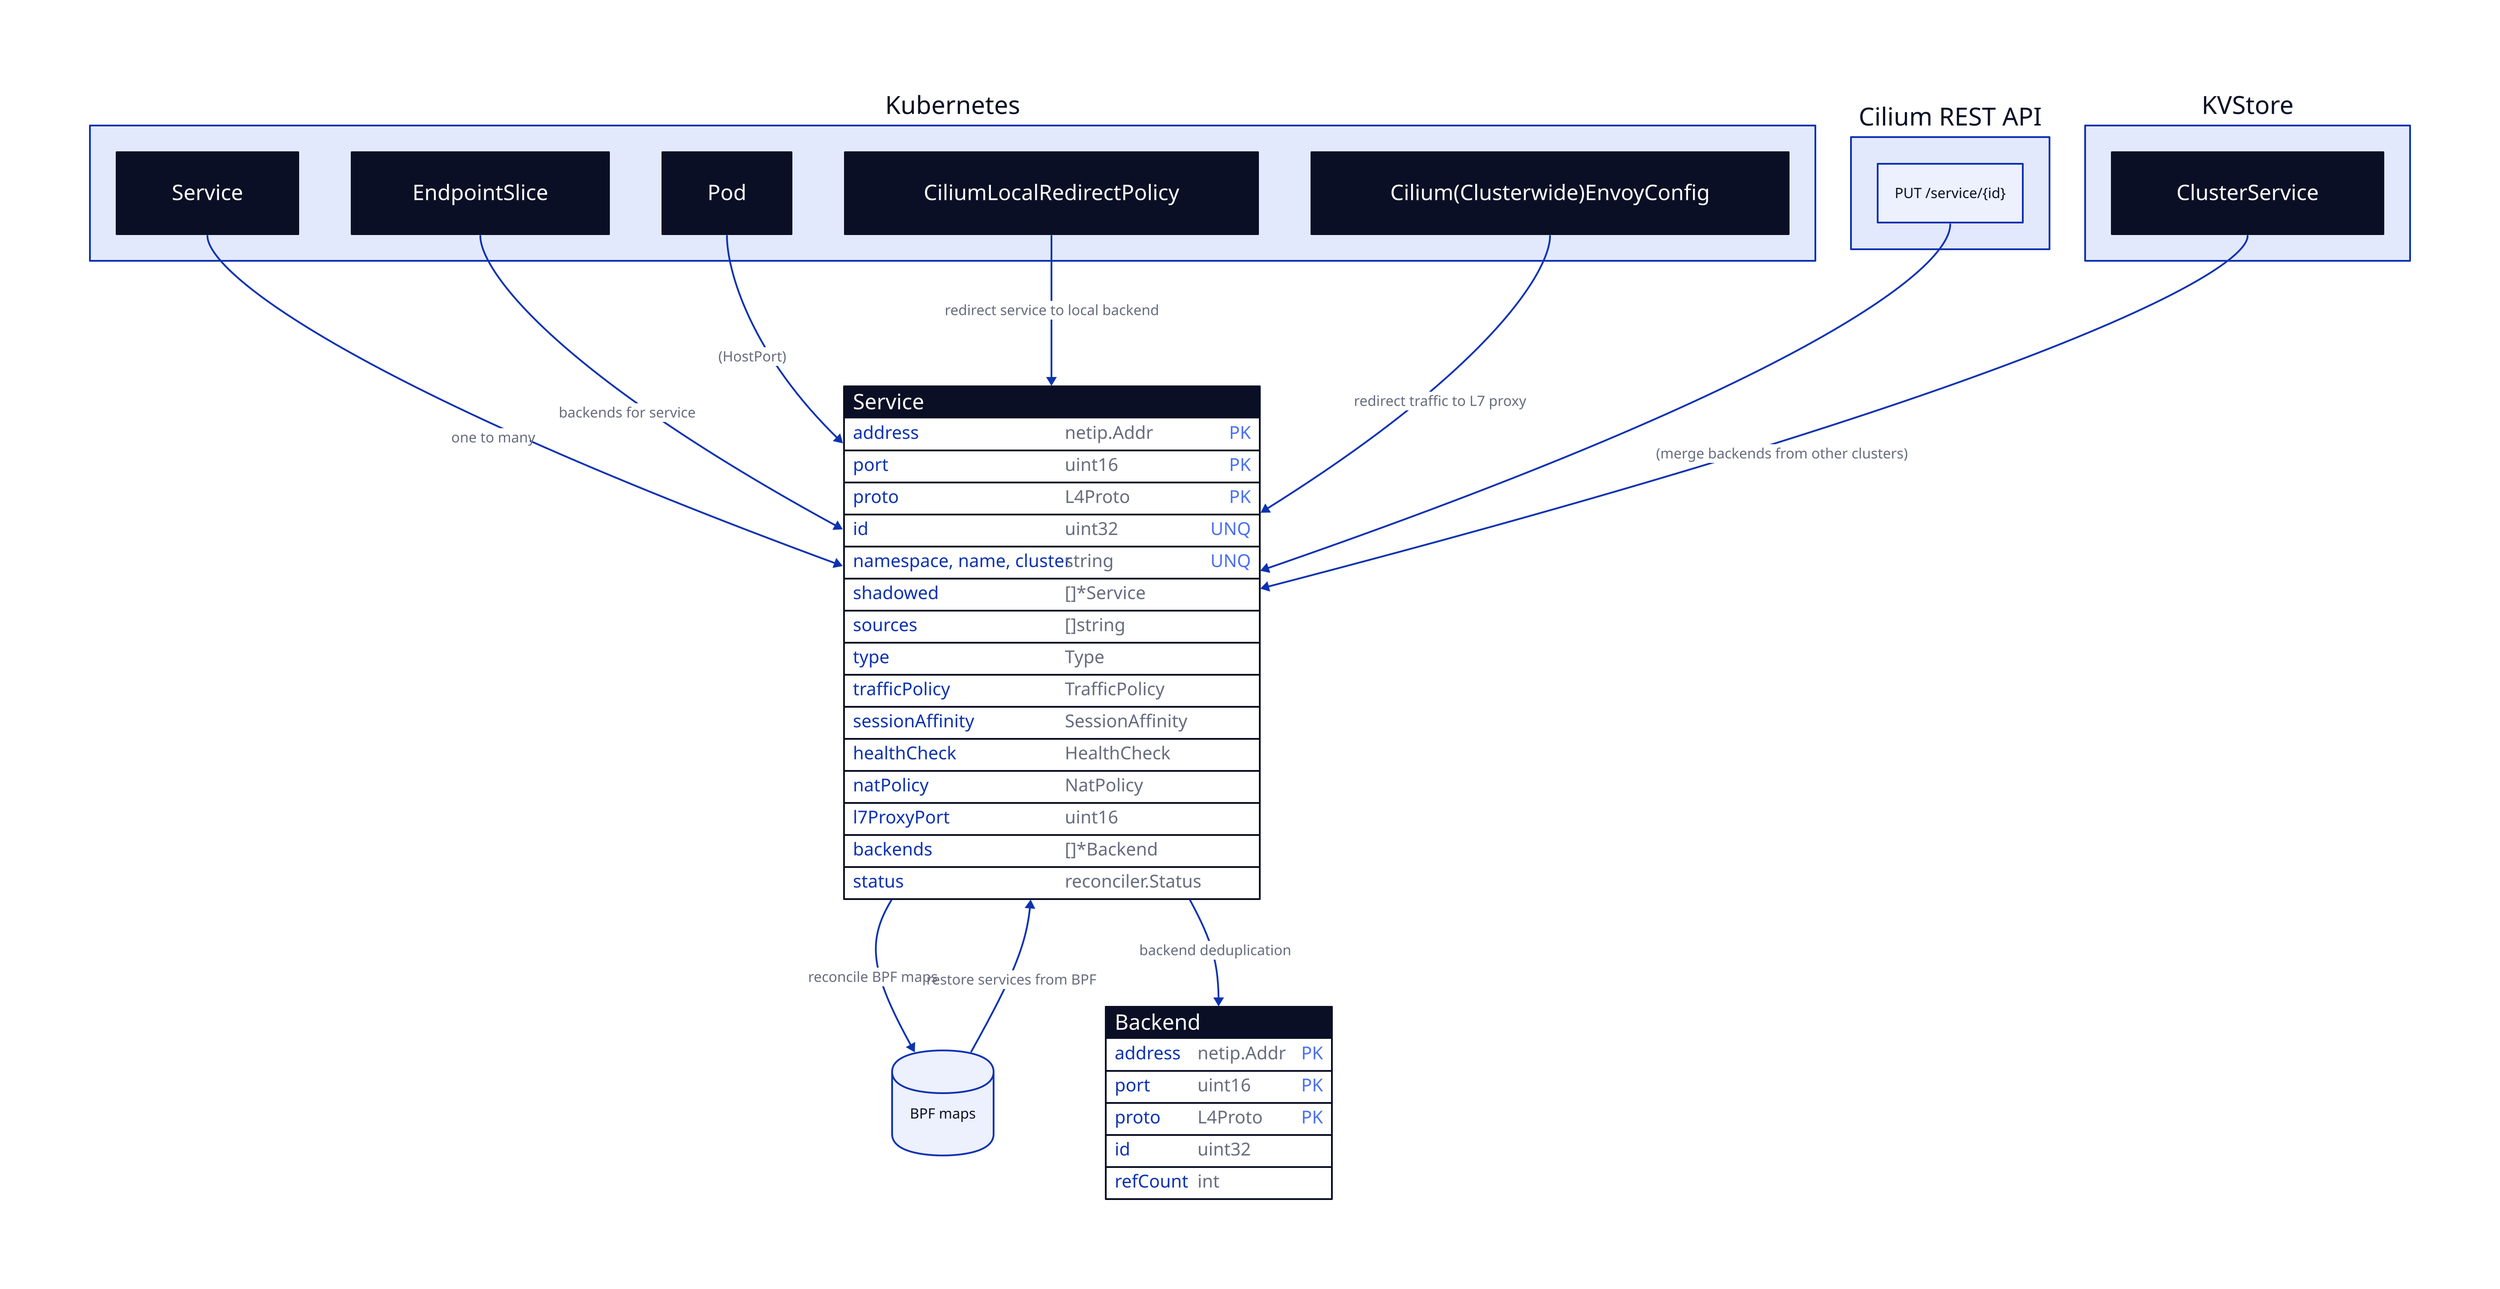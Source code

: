 
k8s: "Kubernetes" {}

k8s.service: "Service" {
  shape: class
}
k8s.service -> Service: "one to many"

k8s.endpointSlice: "EndpointSlice" {
  shape: class
}
k8s.endpointSlice -> Service: "backends for service"

k8s.pod: "Pod" {
  shape: class
}
k8s.pod -> Service: "(HostPort)"

k8s.ciliumLRP: "CiliumLocalRedirectPolicy" {
  shape: class
}
k8s.ciliumLRP -> Service: "redirect service to local backend"


k8s.ciliumEnvoyConfig: "Cilium(Clusterwide)EnvoyConfig" {
  shape: class
}
k8s.ciliumEnvoyConfig -> Service: "redirect traffic to L7 proxy"

api: "Cilium REST API" {}

api.services: "PUT /service/{id}" {}

api.services -> Service

kvstore: "KVStore" {}

kvstore.ClusterService: "ClusterService" {
  shape: class
}

kvstore.ClusterService -> Service: "(merge backends from other clusters)"

maps: "BPF maps" {
  shape: "cylinder"
}

maps -> Service: "restore services from BPF"
Service -> maps: "reconcile BPF maps"

#tables: "Control-plane tables" {}

Service: "Service" {
  shape: sql_table

  address: netip.Addr {constraint: primary_key}
  port: uint16 {constraint: primary_key}
  proto: L4Proto {constraint: primary_key}

  id: uint32 {constraint: unique}
 
  namespace, name, cluster: string {constraint: unique}

  # Other services (with different type) that overlap with the (address,port,proto).
  # These remain "shadowed" until this service goes away.
  # Unclear though whether they should be maintained at this level or a level
  # above. Doing it this way allows for a bit more flexibility as the services
  # can be ingested at different times and a higher-priority one can come later
  # to replace lower-priority one and when removed the lower-priority one can be
  # restored. OTOH, we might want to tell the user that there's a conflict.
  shadowed: "[]*Service"

  # Sources that have contributed to this service, e.g. "K8s", "API", "kvstore", ...
  # Used as a rudimentary reference count mechanism.
  sources: "[]string"

  # Service type, e.g. NodePort, LoadBalancer and so on.
  type: Type

  # Glossing over the details of these.
  trafficPolicy: TrafficPolicy
  sessionAffinity: SessionAffinity
  healthCheck: HealthCheck
  natPolicy: NatPolicy

  l7ProxyPort: uint16

  # References to backends. A separate backend table exists for mostly deduplication and
  # inspection purposes. Reconciliation would work off of these.
  backends: "[]*Backend"

  # Reconciliation status for the services/backends/etc. BPF maps.
  status: reconciler.Status
}

Service.backends -> Backend: "backend deduplication"

Backend: "Backend" {
  shape: sql_table

  address: netip.Addr {constraint: primary_key}
  port: uint16 {constraint: primary_key}
  proto: L4Proto {constraint: primary_key}

  id: uint32

  # The number of services referencing this backend.
  refCount: int
}

